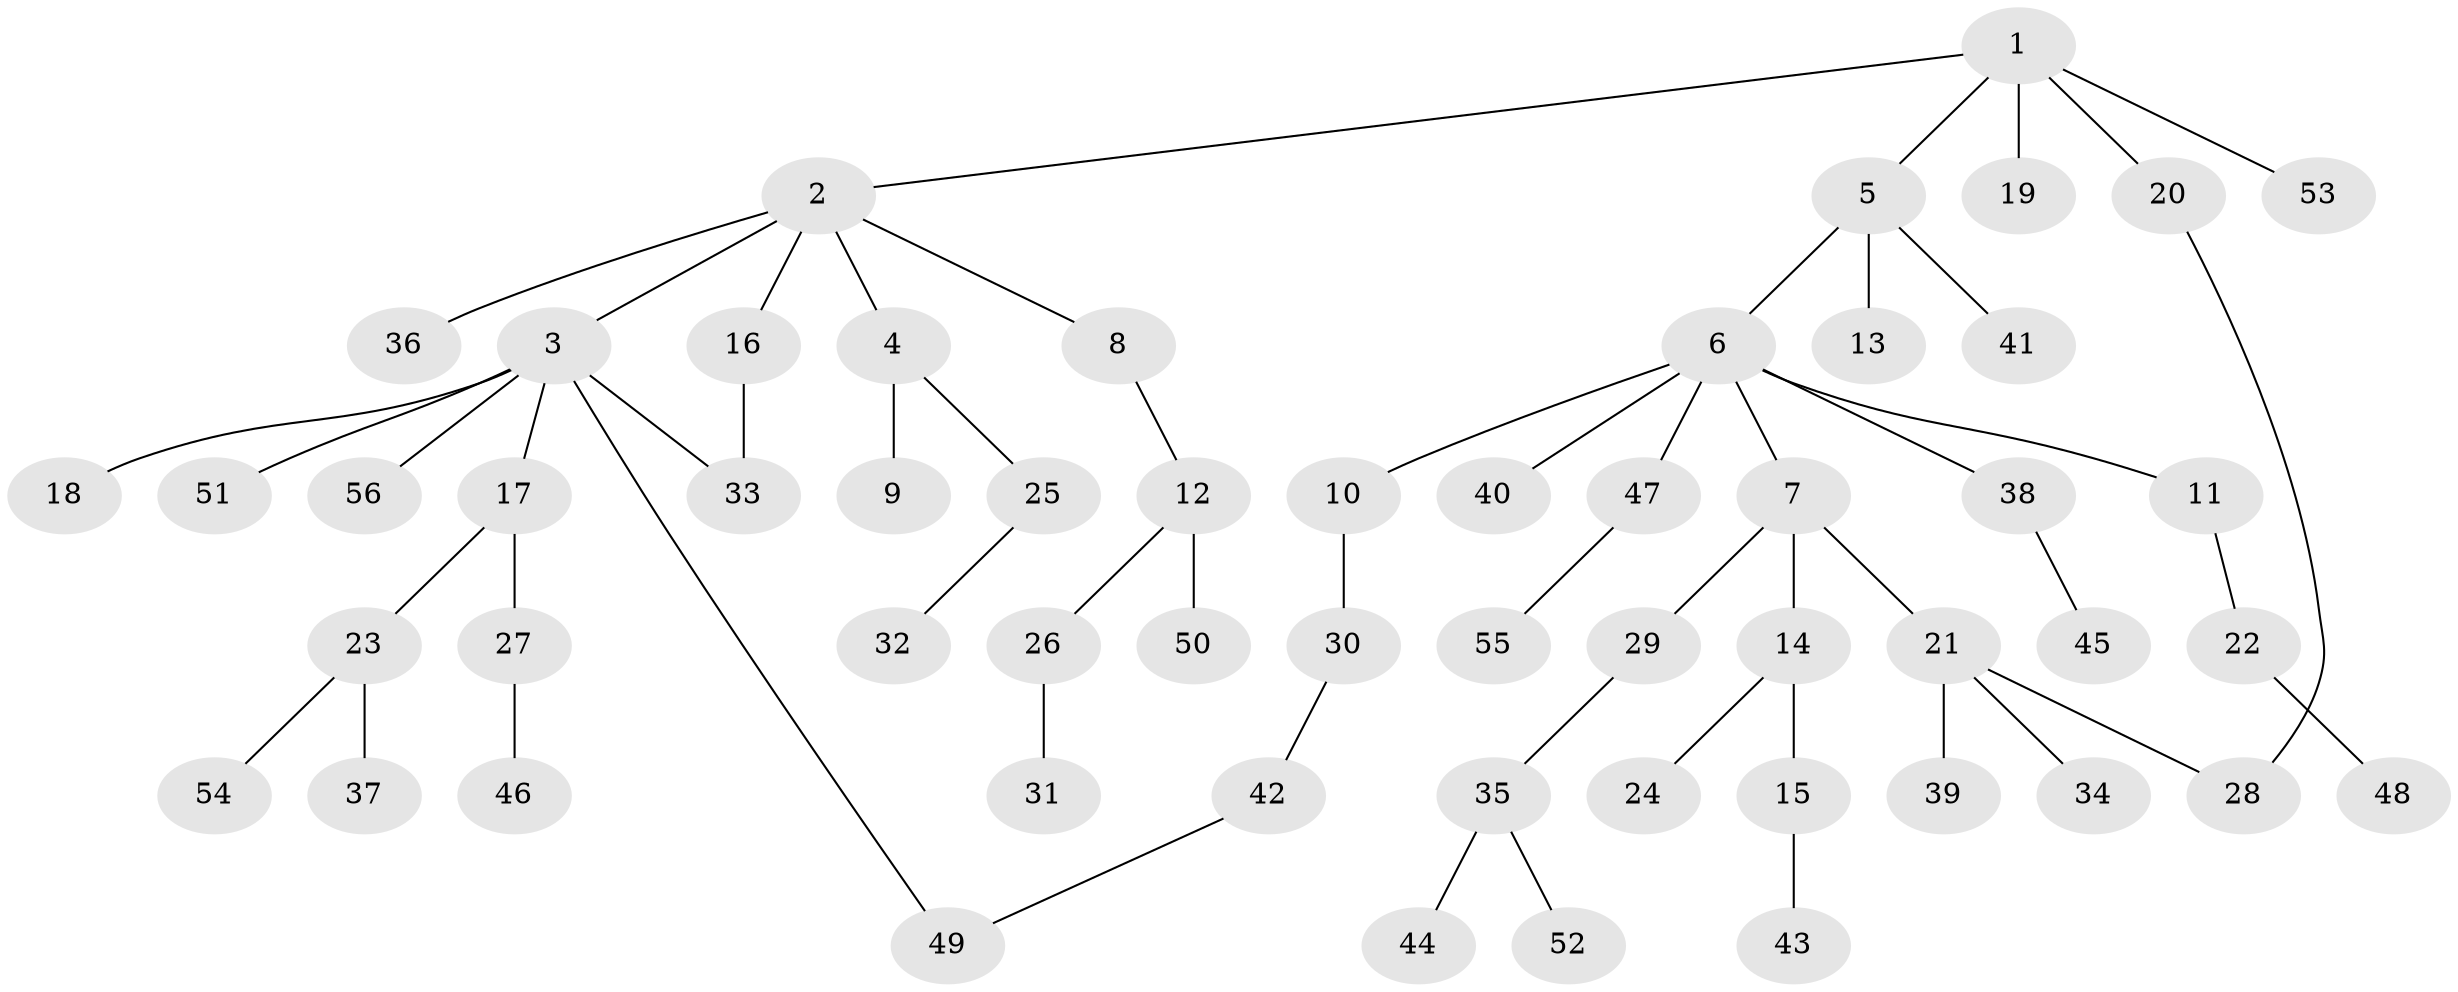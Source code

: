 // Generated by graph-tools (version 1.1) at 2025/00/03/09/25 03:00:59]
// undirected, 56 vertices, 58 edges
graph export_dot {
graph [start="1"]
  node [color=gray90,style=filled];
  1;
  2;
  3;
  4;
  5;
  6;
  7;
  8;
  9;
  10;
  11;
  12;
  13;
  14;
  15;
  16;
  17;
  18;
  19;
  20;
  21;
  22;
  23;
  24;
  25;
  26;
  27;
  28;
  29;
  30;
  31;
  32;
  33;
  34;
  35;
  36;
  37;
  38;
  39;
  40;
  41;
  42;
  43;
  44;
  45;
  46;
  47;
  48;
  49;
  50;
  51;
  52;
  53;
  54;
  55;
  56;
  1 -- 2;
  1 -- 5;
  1 -- 19;
  1 -- 20;
  1 -- 53;
  2 -- 3;
  2 -- 4;
  2 -- 8;
  2 -- 16;
  2 -- 36;
  3 -- 17;
  3 -- 18;
  3 -- 49;
  3 -- 51;
  3 -- 56;
  3 -- 33;
  4 -- 9;
  4 -- 25;
  5 -- 6;
  5 -- 13;
  5 -- 41;
  6 -- 7;
  6 -- 10;
  6 -- 11;
  6 -- 38;
  6 -- 40;
  6 -- 47;
  7 -- 14;
  7 -- 21;
  7 -- 29;
  8 -- 12;
  10 -- 30;
  11 -- 22;
  12 -- 26;
  12 -- 50;
  14 -- 15;
  14 -- 24;
  15 -- 43;
  16 -- 33;
  17 -- 23;
  17 -- 27;
  20 -- 28;
  21 -- 34;
  21 -- 39;
  21 -- 28;
  22 -- 48;
  23 -- 37;
  23 -- 54;
  25 -- 32;
  26 -- 31;
  27 -- 46;
  29 -- 35;
  30 -- 42;
  35 -- 44;
  35 -- 52;
  38 -- 45;
  42 -- 49;
  47 -- 55;
}
